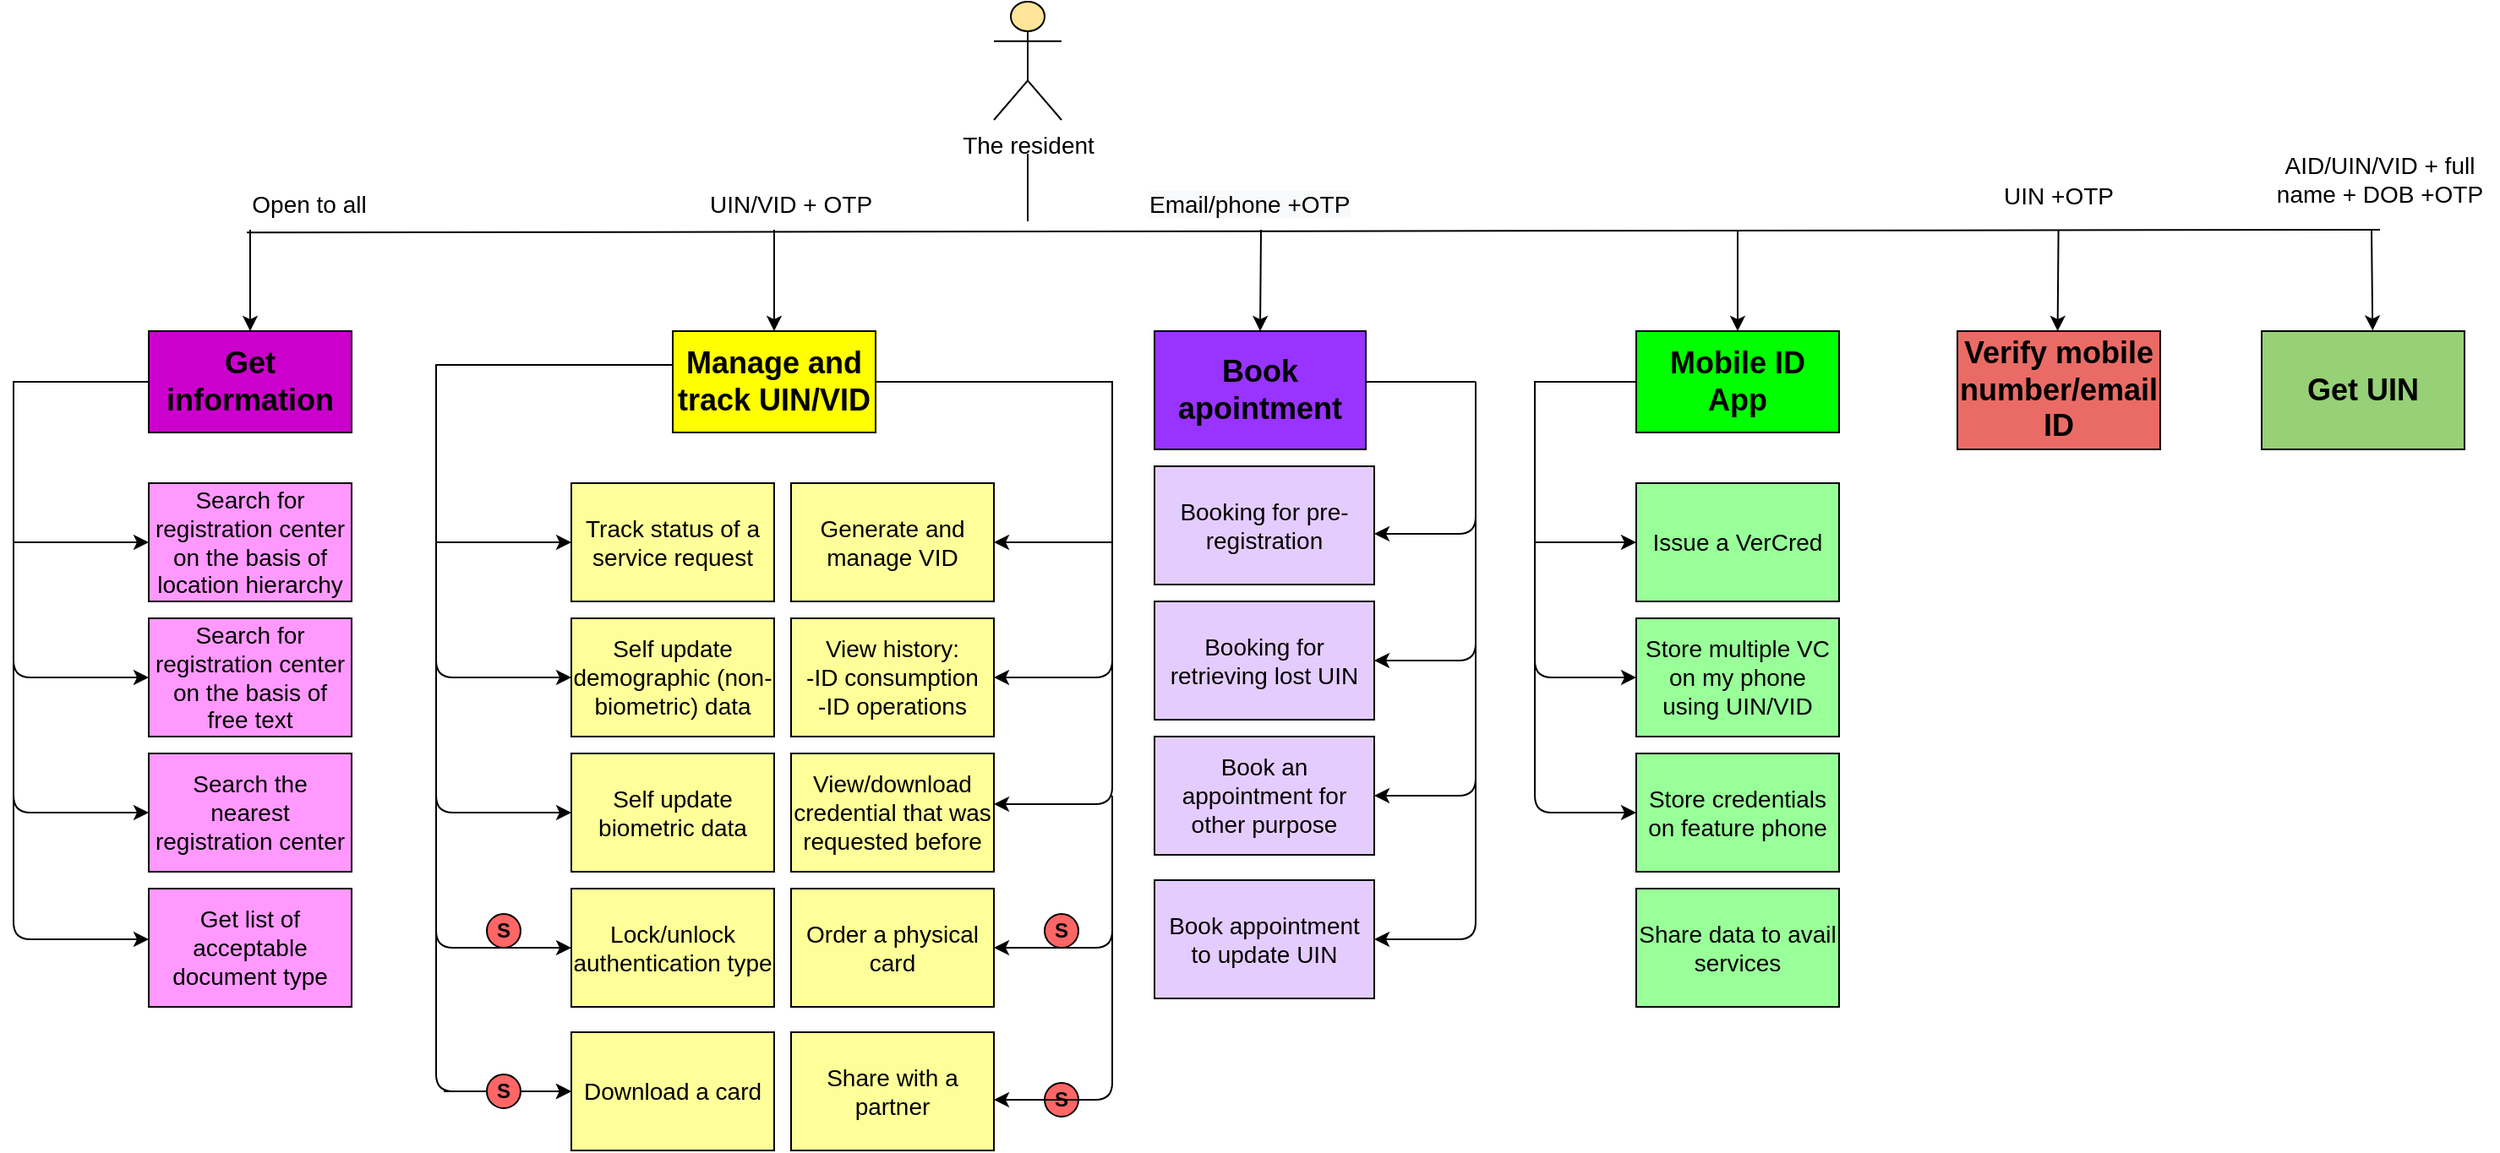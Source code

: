 <mxfile version="17.4.6" type="github">
  <diagram id="dEXIUP95ZJAFLUqkLwBl" name="Page-1">
    <mxGraphModel dx="1893" dy="750" grid="1" gridSize="10" guides="1" tooltips="1" connect="1" arrows="1" fold="1" page="1" pageScale="1" pageWidth="850" pageHeight="1100" math="0" shadow="0">
      <root>
        <mxCell id="0" />
        <mxCell id="1" parent="0" />
        <mxCell id="zicEtTvAGqRQbUWTRc4T-1" value="&lt;font style=&quot;font-size: 14px&quot;&gt;The resident&lt;/font&gt;" style="shape=umlActor;verticalLabelPosition=bottom;labelBackgroundColor=#ffffff;verticalAlign=top;html=1;outlineConnect=0;fillColor=#FFE599;strokeColor=#000000;" parent="1" vertex="1">
          <mxGeometry x="810" y="20" width="40" height="70" as="geometry" />
        </mxCell>
        <mxCell id="zicEtTvAGqRQbUWTRc4T-2" value="" style="endArrow=none;html=1;" parent="1" edge="1">
          <mxGeometry width="50" height="50" relative="1" as="geometry">
            <mxPoint x="830" y="150.0" as="sourcePoint" />
            <mxPoint x="830" y="110.0" as="targetPoint" />
            <Array as="points">
              <mxPoint x="830" y="130" />
            </Array>
          </mxGeometry>
        </mxCell>
        <mxCell id="zicEtTvAGqRQbUWTRc4T-3" value="" style="endArrow=none;html=1;exitX=0.164;exitY=1.333;exitDx=0;exitDy=0;exitPerimeter=0;" parent="1" edge="1" source="zicEtTvAGqRQbUWTRc4T-62">
          <mxGeometry width="50" height="50" relative="1" as="geometry">
            <mxPoint x="140" y="155.0" as="sourcePoint" />
            <mxPoint x="1630" y="155" as="targetPoint" />
          </mxGeometry>
        </mxCell>
        <mxCell id="zicEtTvAGqRQbUWTRc4T-4" value="" style="endArrow=classic;html=1;entryX=0.5;entryY=0;entryDx=0;entryDy=0;" parent="1" edge="1">
          <mxGeometry width="50" height="50" relative="1" as="geometry">
            <mxPoint x="370" y="155.0" as="sourcePoint" />
            <mxPoint x="370" y="215" as="targetPoint" />
            <Array as="points">
              <mxPoint x="370" y="195" />
            </Array>
          </mxGeometry>
        </mxCell>
        <mxCell id="zicEtTvAGqRQbUWTRc4T-6" value="" style="endArrow=classic;html=1;" parent="1" target="zicEtTvAGqRQbUWTRc4T-7" edge="1">
          <mxGeometry width="50" height="50" relative="1" as="geometry">
            <mxPoint x="680" y="155.0" as="sourcePoint" />
            <mxPoint x="780" y="205" as="targetPoint" />
            <Array as="points" />
          </mxGeometry>
        </mxCell>
        <mxCell id="zicEtTvAGqRQbUWTRc4T-7" value="&lt;span&gt;&lt;font style=&quot;font-size: 18px&quot;&gt;&lt;b&gt;Manage and track UIN/VID&lt;/b&gt;&lt;/font&gt;&lt;/span&gt;" style="rounded=0;whiteSpace=wrap;html=1;fillColor=#FFFF00;" parent="1" vertex="1">
          <mxGeometry x="620" y="215" width="120" height="60" as="geometry" />
        </mxCell>
        <mxCell id="zicEtTvAGqRQbUWTRc4T-8" value="" style="edgeStyle=orthogonalEdgeStyle;rounded=0;orthogonalLoop=1;jettySize=auto;html=1;entryX=0;entryY=0.5;entryDx=0;entryDy=0;" parent="1" source="zicEtTvAGqRQbUWTRc4T-9" target="zicEtTvAGqRQbUWTRc4T-10" edge="1">
          <mxGeometry relative="1" as="geometry">
            <mxPoint x="230" y="355" as="targetPoint" />
            <Array as="points">
              <mxPoint x="230" y="245" />
              <mxPoint x="230" y="340" />
            </Array>
          </mxGeometry>
        </mxCell>
        <mxCell id="zicEtTvAGqRQbUWTRc4T-9" value="&lt;span&gt;&lt;font style=&quot;font-size: 18px&quot;&gt;&lt;b&gt;Get information&lt;/b&gt;&lt;/font&gt;&lt;/span&gt;" style="rounded=0;whiteSpace=wrap;html=1;fillColor=#CC00CC;" parent="1" vertex="1">
          <mxGeometry x="310" y="215" width="120" height="60" as="geometry" />
        </mxCell>
        <mxCell id="zicEtTvAGqRQbUWTRc4T-10" value="&lt;font style=&quot;font-size: 14px&quot;&gt;Search for registration center on the basis of location hierarchy&lt;/font&gt;" style="rounded=0;whiteSpace=wrap;html=1;fillColor=#FF99FF;" parent="1" vertex="1">
          <mxGeometry x="310" y="305" width="120" height="70" as="geometry" />
        </mxCell>
        <mxCell id="zicEtTvAGqRQbUWTRc4T-11" value="&lt;span&gt;&lt;font style=&quot;font-size: 14px&quot;&gt;Search the nearest registration center&lt;/font&gt;&lt;/span&gt;" style="rounded=0;whiteSpace=wrap;html=1;fillColor=#FF99FF;" parent="1" vertex="1">
          <mxGeometry x="310" y="465" width="120" height="70" as="geometry" />
        </mxCell>
        <mxCell id="zicEtTvAGqRQbUWTRc4T-13" value="&lt;span&gt;&lt;font style=&quot;font-size: 14px&quot;&gt;Download a card&lt;/font&gt;&lt;/span&gt;" style="rounded=0;whiteSpace=wrap;html=1;fillColor=#FFFF99;" parent="1" vertex="1">
          <mxGeometry x="560" y="630" width="120" height="70" as="geometry" />
        </mxCell>
        <mxCell id="zicEtTvAGqRQbUWTRc4T-14" value="&lt;font style=&quot;font-size: 14px&quot;&gt;Search for registration center on the basis of free text&lt;/font&gt;" style="rounded=0;whiteSpace=wrap;html=1;fillColor=#FF99FF;" parent="1" vertex="1">
          <mxGeometry x="310" y="385" width="120" height="70" as="geometry" />
        </mxCell>
        <mxCell id="zicEtTvAGqRQbUWTRc4T-15" value="&lt;span&gt;&lt;font style=&quot;font-size: 14px&quot;&gt;Get list of acceptable document type&lt;/font&gt;&lt;/span&gt;" style="rounded=0;whiteSpace=wrap;html=1;fillColor=#FF99FF;" parent="1" vertex="1">
          <mxGeometry x="310" y="545" width="120" height="70" as="geometry" />
        </mxCell>
        <mxCell id="zicEtTvAGqRQbUWTRc4T-16" value="&lt;span&gt;&lt;font style=&quot;font-size: 14px&quot;&gt;Order a physical card&lt;/font&gt;&lt;/span&gt;" style="rounded=0;whiteSpace=wrap;html=1;fillColor=#FFFF99;" parent="1" vertex="1">
          <mxGeometry x="690" y="545" width="120" height="70" as="geometry" />
        </mxCell>
        <mxCell id="zicEtTvAGqRQbUWTRc4T-17" value="" style="endArrow=classic;html=1;entryX=0;entryY=0.5;entryDx=0;entryDy=0;" parent="1" target="zicEtTvAGqRQbUWTRc4T-14" edge="1">
          <mxGeometry width="50" height="50" relative="1" as="geometry">
            <mxPoint x="230.0" y="325" as="sourcePoint" />
            <mxPoint x="470" y="385" as="targetPoint" />
            <Array as="points">
              <mxPoint x="230" y="420" />
            </Array>
          </mxGeometry>
        </mxCell>
        <mxCell id="zicEtTvAGqRQbUWTRc4T-18" value="" style="endArrow=classic;html=1;entryX=0;entryY=0.5;entryDx=0;entryDy=0;" parent="1" edge="1">
          <mxGeometry width="50" height="50" relative="1" as="geometry">
            <mxPoint x="230.0" y="405" as="sourcePoint" />
            <mxPoint x="310.0" y="500" as="targetPoint" />
            <Array as="points">
              <mxPoint x="230" y="500" />
            </Array>
          </mxGeometry>
        </mxCell>
        <mxCell id="zicEtTvAGqRQbUWTRc4T-19" value="" style="endArrow=classic;html=1;entryX=0;entryY=0.5;entryDx=0;entryDy=0;" parent="1" edge="1">
          <mxGeometry width="50" height="50" relative="1" as="geometry">
            <mxPoint x="230.0" y="485" as="sourcePoint" />
            <mxPoint x="310.0" y="575" as="targetPoint" />
            <Array as="points">
              <mxPoint x="230" y="575" />
            </Array>
          </mxGeometry>
        </mxCell>
        <mxCell id="zicEtTvAGqRQbUWTRc4T-22" value="" style="endArrow=classic;html=1;entryX=0;entryY=0.5;entryDx=0;entryDy=0;" parent="1" source="zicEtTvAGqRQbUWTRc4T-38" edge="1">
          <mxGeometry width="50" height="50" relative="1" as="geometry">
            <mxPoint x="480" y="570" as="sourcePoint" />
            <mxPoint x="560" y="665" as="targetPoint" />
            <Array as="points">
              <mxPoint x="480" y="665" />
            </Array>
          </mxGeometry>
        </mxCell>
        <mxCell id="zicEtTvAGqRQbUWTRc4T-23" value="&lt;span&gt;&lt;font style=&quot;font-size: 14px&quot;&gt;Share with a partner&lt;/font&gt;&lt;/span&gt;" style="rounded=0;whiteSpace=wrap;html=1;fillColor=#FFFF99;strokeColor=#000000;" parent="1" vertex="1">
          <mxGeometry x="690" y="630" width="120" height="70" as="geometry" />
        </mxCell>
        <mxCell id="zicEtTvAGqRQbUWTRc4T-24" value="&lt;span style=&quot;font-size: 14px&quot;&gt;Track status of a service request&lt;/span&gt;" style="rounded=0;whiteSpace=wrap;html=1;fillColor=#FFFF99;" parent="1" vertex="1">
          <mxGeometry x="560" y="305" width="120" height="70" as="geometry" />
        </mxCell>
        <mxCell id="zicEtTvAGqRQbUWTRc4T-25" value="&lt;span style=&quot;font-size: 14px&quot;&gt;Self update demographic (non-biometric) data&lt;/span&gt;" style="rounded=0;whiteSpace=wrap;html=1;fillColor=#FFFF99;strokeColor=#000000;" parent="1" vertex="1">
          <mxGeometry x="560" y="385" width="120" height="70" as="geometry" />
        </mxCell>
        <mxCell id="zicEtTvAGqRQbUWTRc4T-26" value="&lt;span style=&quot;font-size: 14px&quot;&gt;Self update biometric data&lt;/span&gt;&lt;span&gt;&lt;font&gt;&lt;br&gt;&lt;/font&gt;&lt;/span&gt;" style="rounded=0;whiteSpace=wrap;html=1;fillColor=#FFFF99;" parent="1" vertex="1">
          <mxGeometry x="560" y="465" width="120" height="70" as="geometry" />
        </mxCell>
        <mxCell id="zicEtTvAGqRQbUWTRc4T-27" value="" style="endArrow=classic;html=1;entryX=0;entryY=0.5;entryDx=0;entryDy=0;" parent="1" edge="1">
          <mxGeometry width="50" height="50" relative="1" as="geometry">
            <mxPoint x="480" y="325" as="sourcePoint" />
            <mxPoint x="560" y="420" as="targetPoint" />
            <Array as="points">
              <mxPoint x="480" y="420" />
            </Array>
          </mxGeometry>
        </mxCell>
        <mxCell id="zicEtTvAGqRQbUWTRc4T-28" value="" style="endArrow=classic;html=1;entryX=0;entryY=0.5;entryDx=0;entryDy=0;" parent="1" edge="1">
          <mxGeometry width="50" height="50" relative="1" as="geometry">
            <mxPoint x="480" y="405" as="sourcePoint" />
            <mxPoint x="560" y="500" as="targetPoint" />
            <Array as="points">
              <mxPoint x="480" y="500" />
            </Array>
          </mxGeometry>
        </mxCell>
        <mxCell id="zicEtTvAGqRQbUWTRc4T-29" value="&lt;span style=&quot;font-size: 14px&quot;&gt;Generate and manage VID&lt;/span&gt;" style="rounded=0;whiteSpace=wrap;html=1;fillColor=#FFFF99;" parent="1" vertex="1">
          <mxGeometry x="690" y="305" width="120" height="70" as="geometry" />
        </mxCell>
        <mxCell id="zicEtTvAGqRQbUWTRc4T-30" value="&lt;span&gt;&lt;font style=&quot;font-size: 14px&quot;&gt;View history:&lt;br&gt;-ID consumption&lt;br&gt;-ID operations&lt;br&gt;&lt;/font&gt;&lt;/span&gt;" style="rounded=0;whiteSpace=wrap;html=1;fillColor=#FFFF99;" parent="1" vertex="1">
          <mxGeometry x="690" y="385" width="120" height="70" as="geometry" />
        </mxCell>
        <mxCell id="zicEtTvAGqRQbUWTRc4T-31" value="" style="edgeStyle=orthogonalEdgeStyle;rounded=0;orthogonalLoop=1;jettySize=auto;html=1;exitX=1;exitY=0.5;exitDx=0;exitDy=0;entryX=1;entryY=0.5;entryDx=0;entryDy=0;" parent="1" source="zicEtTvAGqRQbUWTRc4T-7" target="zicEtTvAGqRQbUWTRc4T-29" edge="1">
          <mxGeometry relative="1" as="geometry">
            <mxPoint x="570" y="255" as="sourcePoint" />
            <mxPoint x="830" y="350" as="targetPoint" />
            <Array as="points">
              <mxPoint x="880" y="245" />
              <mxPoint x="880" y="340" />
            </Array>
          </mxGeometry>
        </mxCell>
        <mxCell id="zicEtTvAGqRQbUWTRc4T-32" value="" style="endArrow=classic;html=1;" parent="1" edge="1">
          <mxGeometry width="50" height="50" relative="1" as="geometry">
            <mxPoint x="880" y="405" as="sourcePoint" />
            <mxPoint x="810" y="495" as="targetPoint" />
            <Array as="points">
              <mxPoint x="880" y="495" />
            </Array>
          </mxGeometry>
        </mxCell>
        <mxCell id="zicEtTvAGqRQbUWTRc4T-33" value="&lt;b&gt;S&lt;/b&gt;" style="ellipse;whiteSpace=wrap;html=1;aspect=fixed;fillColor=#FF6666;" parent="1" vertex="1">
          <mxGeometry x="840" y="560" width="20" height="20" as="geometry" />
        </mxCell>
        <mxCell id="zicEtTvAGqRQbUWTRc4T-34" value="&lt;b&gt;S&lt;/b&gt;" style="ellipse;whiteSpace=wrap;html=1;aspect=fixed;fillColor=#FF6666;" parent="1" vertex="1">
          <mxGeometry x="840" y="660" width="20" height="20" as="geometry" />
        </mxCell>
        <mxCell id="zicEtTvAGqRQbUWTRc4T-35" value="" style="endArrow=classic;html=1;entryX=0;entryY=0.5;entryDx=0;entryDy=0;" parent="1" edge="1">
          <mxGeometry width="50" height="50" relative="1" as="geometry">
            <mxPoint x="480" y="570" as="sourcePoint" />
            <mxPoint x="560" y="665" as="targetPoint" />
            <Array as="points">
              <mxPoint x="480" y="665" />
            </Array>
          </mxGeometry>
        </mxCell>
        <mxCell id="zicEtTvAGqRQbUWTRc4T-36" value="" style="endArrow=classic;html=1;entryX=1;entryY=0.5;entryDx=0;entryDy=0;" parent="1" target="zicEtTvAGqRQbUWTRc4T-30" edge="1">
          <mxGeometry width="50" height="50" relative="1" as="geometry">
            <mxPoint x="880" y="335" as="sourcePoint" />
            <mxPoint x="819.659" y="422.131" as="targetPoint" />
            <Array as="points">
              <mxPoint x="880" y="420" />
            </Array>
          </mxGeometry>
        </mxCell>
        <mxCell id="zicEtTvAGqRQbUWTRc4T-38" value="&lt;b&gt;S&lt;/b&gt;" style="ellipse;whiteSpace=wrap;html=1;aspect=fixed;fillColor=#FF6666;" parent="1" vertex="1">
          <mxGeometry x="510" y="655" width="20" height="20" as="geometry" />
        </mxCell>
        <mxCell id="zicEtTvAGqRQbUWTRc4T-39" value="&lt;span&gt;&lt;font style=&quot;font-size: 18px&quot;&gt;&lt;b&gt;Book apointment&lt;/b&gt;&lt;/font&gt;&lt;/span&gt;" style="rounded=0;whiteSpace=wrap;html=1;fillColor=#9933FF;" parent="1" vertex="1">
          <mxGeometry x="905" y="215" width="125" height="70" as="geometry" />
        </mxCell>
        <mxCell id="zicEtTvAGqRQbUWTRc4T-40" value="&lt;span style=&quot;font-size: 14px&quot;&gt;Booking for retrieving lost UIN&lt;/span&gt;" style="rounded=0;whiteSpace=wrap;html=1;fillColor=#E5CCFF;" parent="1" vertex="1">
          <mxGeometry x="905" y="375" width="130" height="70" as="geometry" />
        </mxCell>
        <mxCell id="zicEtTvAGqRQbUWTRc4T-41" value="&lt;span&gt;&lt;font style=&quot;font-size: 14px&quot;&gt;Book an appointment for other purpose&lt;/font&gt;&lt;/span&gt;" style="rounded=0;whiteSpace=wrap;html=1;fillColor=#E5CCFF;" parent="1" vertex="1">
          <mxGeometry x="905" y="455" width="130" height="70" as="geometry" />
        </mxCell>
        <mxCell id="zicEtTvAGqRQbUWTRc4T-42" value="&lt;span style=&quot;font-size: 14px&quot;&gt;Booking for pre-registration&lt;/span&gt;" style="rounded=0;whiteSpace=wrap;html=1;fillColor=#E5CCFF;" parent="1" vertex="1">
          <mxGeometry x="905" y="295" width="130" height="70" as="geometry" />
        </mxCell>
        <mxCell id="zicEtTvAGqRQbUWTRc4T-43" value="" style="endArrow=classic;html=1;" parent="1" edge="1">
          <mxGeometry width="50" height="50" relative="1" as="geometry">
            <mxPoint x="1095" y="245" as="sourcePoint" />
            <mxPoint x="1035" y="335" as="targetPoint" />
            <Array as="points">
              <mxPoint x="1095" y="335" />
            </Array>
          </mxGeometry>
        </mxCell>
        <mxCell id="zicEtTvAGqRQbUWTRc4T-44" value="" style="endArrow=classic;html=1;entryX=1;entryY=0.5;entryDx=0;entryDy=0;" parent="1" target="zicEtTvAGqRQbUWTRc4T-40" edge="1">
          <mxGeometry width="50" height="50" relative="1" as="geometry">
            <mxPoint x="1095.0" y="315" as="sourcePoint" />
            <mxPoint x="1025" y="405" as="targetPoint" />
            <Array as="points">
              <mxPoint x="1095" y="410" />
            </Array>
          </mxGeometry>
        </mxCell>
        <mxCell id="zicEtTvAGqRQbUWTRc4T-45" value="" style="endArrow=classic;html=1;" parent="1" edge="1">
          <mxGeometry width="50" height="50" relative="1" as="geometry">
            <mxPoint x="1095.0" y="385" as="sourcePoint" />
            <mxPoint x="1035" y="490" as="targetPoint" />
            <Array as="points">
              <mxPoint x="1095" y="490" />
            </Array>
          </mxGeometry>
        </mxCell>
        <mxCell id="zicEtTvAGqRQbUWTRc4T-46" value="" style="endArrow=none;html=1;" parent="1" edge="1">
          <mxGeometry width="50" height="50" relative="1" as="geometry">
            <mxPoint x="1030" y="245" as="sourcePoint" />
            <mxPoint x="1095" y="245" as="targetPoint" />
          </mxGeometry>
        </mxCell>
        <mxCell id="zicEtTvAGqRQbUWTRc4T-47" value="&lt;span style=&quot;font-size: 18px&quot;&gt;&lt;b&gt;Verify mobile number/email ID&lt;/b&gt;&lt;/span&gt;" style="rounded=0;whiteSpace=wrap;html=1;fillColor=#EA6B66;" parent="1" vertex="1">
          <mxGeometry x="1380" y="215" width="120" height="70" as="geometry" />
        </mxCell>
        <mxCell id="zicEtTvAGqRQbUWTRc4T-48" value="" style="endArrow=classic;html=1;entryX=0.5;entryY=0;entryDx=0;entryDy=0;" parent="1" edge="1">
          <mxGeometry width="50" height="50" relative="1" as="geometry">
            <mxPoint x="1439.79" y="155.0" as="sourcePoint" />
            <mxPoint x="1439.29" y="215" as="targetPoint" />
          </mxGeometry>
        </mxCell>
        <mxCell id="zicEtTvAGqRQbUWTRc4T-49" value="&lt;span style=&quot;font-size: 18px&quot;&gt;&lt;b&gt;Get UIN&lt;/b&gt;&lt;/span&gt;" style="rounded=0;whiteSpace=wrap;html=1;fillColor=#97D077;" parent="1" vertex="1">
          <mxGeometry x="1560" y="215" width="120" height="70" as="geometry" />
        </mxCell>
        <mxCell id="zicEtTvAGqRQbUWTRc4T-50" value="" style="endArrow=classic;html=1;entryX=0.547;entryY=-0.005;entryDx=0;entryDy=0;entryPerimeter=0;" parent="1" target="zicEtTvAGqRQbUWTRc4T-49" edge="1">
          <mxGeometry width="50" height="50" relative="1" as="geometry">
            <mxPoint x="1625" y="155.0" as="sourcePoint" />
            <mxPoint x="1629.29" y="215" as="targetPoint" />
          </mxGeometry>
        </mxCell>
        <mxCell id="zicEtTvAGqRQbUWTRc4T-51" value="" style="edgeStyle=orthogonalEdgeStyle;rounded=0;orthogonalLoop=1;jettySize=auto;html=1;entryX=0;entryY=0.5;entryDx=0;entryDy=0;" parent="1" target="zicEtTvAGqRQbUWTRc4T-24" edge="1">
          <mxGeometry relative="1" as="geometry">
            <mxPoint x="620" y="330" as="targetPoint" />
            <Array as="points">
              <mxPoint x="480" y="235" />
              <mxPoint x="480" y="340" />
            </Array>
            <mxPoint x="620" y="235" as="sourcePoint" />
          </mxGeometry>
        </mxCell>
        <mxCell id="zicEtTvAGqRQbUWTRc4T-52" value="&lt;b&gt;S&lt;/b&gt;" style="ellipse;whiteSpace=wrap;html=1;aspect=fixed;fillColor=#FF6666;" parent="1" vertex="1">
          <mxGeometry x="510" y="560" width="20" height="20" as="geometry" />
        </mxCell>
        <mxCell id="zicEtTvAGqRQbUWTRc4T-53" value="&lt;span style=&quot;font-size: 14px&quot;&gt;View/download credential that was requested before&lt;/span&gt;" style="rounded=0;whiteSpace=wrap;html=1;fillColor=#FFFF99;" parent="1" vertex="1">
          <mxGeometry x="690" y="465" width="120" height="70" as="geometry" />
        </mxCell>
        <mxCell id="zicEtTvAGqRQbUWTRc4T-54" value="&lt;span style=&quot;font-size: 14px&quot;&gt;Lock/unlock authentication type&lt;/span&gt;" style="rounded=0;whiteSpace=wrap;html=1;fillColor=#FFFF99;" parent="1" vertex="1">
          <mxGeometry x="560" y="545" width="120" height="70" as="geometry" />
        </mxCell>
        <mxCell id="zicEtTvAGqRQbUWTRc4T-56" value="&lt;font style=&quot;font-size: 14px&quot;&gt;AID/UIN/VID + full name + DOB +OTP&lt;/font&gt;" style="text;html=1;strokeColor=none;fillColor=none;align=center;verticalAlign=middle;whiteSpace=wrap;rounded=0;" parent="1" vertex="1">
          <mxGeometry x="1560" y="115" width="140" height="20" as="geometry" />
        </mxCell>
        <mxCell id="zicEtTvAGqRQbUWTRc4T-57" value="&lt;font style=&quot;font-size: 14px&quot;&gt;UIN/VID + OTP&lt;/font&gt;" style="text;html=1;strokeColor=none;fillColor=none;align=center;verticalAlign=middle;whiteSpace=wrap;rounded=0;" parent="1" vertex="1">
          <mxGeometry x="620" y="130" width="140" height="20" as="geometry" />
        </mxCell>
        <mxCell id="zicEtTvAGqRQbUWTRc4T-58" value="&lt;font style=&quot;font-size: 14px&quot;&gt;UIN +OTP&lt;/font&gt;" style="text;html=1;strokeColor=none;fillColor=none;align=center;verticalAlign=middle;whiteSpace=wrap;rounded=0;" parent="1" vertex="1">
          <mxGeometry x="1395" y="125" width="90" height="20" as="geometry" />
        </mxCell>
        <mxCell id="zicEtTvAGqRQbUWTRc4T-59" value="" style="endArrow=classic;html=1;entryX=0.5;entryY=0;entryDx=0;entryDy=0;" parent="1" target="zicEtTvAGqRQbUWTRc4T-39" edge="1">
          <mxGeometry width="50" height="50" relative="1" as="geometry">
            <mxPoint x="968" y="155.0" as="sourcePoint" />
            <mxPoint x="935" y="415" as="targetPoint" />
          </mxGeometry>
        </mxCell>
        <mxCell id="zicEtTvAGqRQbUWTRc4T-60" value="&lt;!--StartFragment--&gt;&lt;span style=&quot;font-family: Helvetica; font-size: 14px; font-style: normal; font-variant-ligatures: normal; font-variant-caps: normal; font-weight: 400; letter-spacing: normal; orphans: 2; text-align: center; text-indent: 0px; text-transform: none; widows: 2; word-spacing: 0px; -webkit-text-stroke-width: 0px; background-color: rgb(248, 249, 250); text-decoration-style: initial; text-decoration-color: initial; float: none; display: inline !important;&quot;&gt;Email/phone +OTP&lt;/span&gt;&lt;!--EndFragment--&gt;" style="text;whiteSpace=wrap;html=1;" parent="1" vertex="1">
          <mxGeometry x="900" y="125" width="140" height="30" as="geometry" />
        </mxCell>
        <mxCell id="zicEtTvAGqRQbUWTRc4T-62" value="&lt;font style=&quot;font-size: 14px&quot;&gt;Open to all&lt;/font&gt;" style="text;html=1;strokeColor=none;fillColor=none;align=center;verticalAlign=middle;whiteSpace=wrap;rounded=0;" parent="1" vertex="1">
          <mxGeometry x="350" y="130" width="110" height="20" as="geometry" />
        </mxCell>
        <mxCell id="zicEtTvAGqRQbUWTRc4T-63" value="" style="endArrow=classic;html=1;entryX=0;entryY=0.5;entryDx=0;entryDy=0;" parent="1" edge="1">
          <mxGeometry width="50" height="50" relative="1" as="geometry">
            <mxPoint x="480" y="485" as="sourcePoint" />
            <mxPoint x="560" y="580" as="targetPoint" />
            <Array as="points">
              <mxPoint x="480" y="580" />
            </Array>
          </mxGeometry>
        </mxCell>
        <mxCell id="zicEtTvAGqRQbUWTRc4T-64" value="" style="endArrow=classic;html=1;entryX=1;entryY=0.5;entryDx=0;entryDy=0;" parent="1" target="zicEtTvAGqRQbUWTRc4T-16" edge="1">
          <mxGeometry width="50" height="50" relative="1" as="geometry">
            <mxPoint x="880" y="490" as="sourcePoint" />
            <mxPoint x="960" y="585" as="targetPoint" />
            <Array as="points">
              <mxPoint x="880" y="580" />
            </Array>
          </mxGeometry>
        </mxCell>
        <mxCell id="zicEtTvAGqRQbUWTRc4T-65" value="" style="endArrow=classic;html=1;entryX=0.5;entryY=0;entryDx=0;entryDy=0;entryPerimeter=0;" parent="1" target="zicEtTvAGqRQbUWTRc4T-66" edge="1">
          <mxGeometry width="50" height="50" relative="1" as="geometry">
            <mxPoint x="1250" y="155" as="sourcePoint" />
            <mxPoint x="1240" y="205" as="targetPoint" />
          </mxGeometry>
        </mxCell>
        <mxCell id="zicEtTvAGqRQbUWTRc4T-66" value="&lt;span&gt;&lt;font style=&quot;font-size: 18px&quot;&gt;&lt;b&gt;Mobile ID App&lt;/b&gt;&lt;/font&gt;&lt;/span&gt;" style="rounded=0;whiteSpace=wrap;html=1;fillColor=#00FF00;" parent="1" vertex="1">
          <mxGeometry x="1190" y="215" width="120" height="60" as="geometry" />
        </mxCell>
        <mxCell id="zicEtTvAGqRQbUWTRc4T-67" value="&lt;span style=&quot;font-size: 14px&quot;&gt;Issue a VerCred&lt;/span&gt;" style="rounded=0;whiteSpace=wrap;html=1;fillColor=#99FF99;" parent="1" vertex="1">
          <mxGeometry x="1190" y="305" width="120" height="70" as="geometry" />
        </mxCell>
        <mxCell id="zicEtTvAGqRQbUWTRc4T-68" value="&lt;span style=&quot;font-size: 14px&quot;&gt;Store multiple VC on my phone using UIN/VID&lt;/span&gt;" style="rounded=0;whiteSpace=wrap;html=1;fillColor=#99FF99;" parent="1" vertex="1">
          <mxGeometry x="1190" y="385" width="120" height="70" as="geometry" />
        </mxCell>
        <mxCell id="zicEtTvAGqRQbUWTRc4T-69" value="" style="endArrow=classic;html=1;entryX=0;entryY=0.5;entryDx=0;entryDy=0;" parent="1" edge="1">
          <mxGeometry width="50" height="50" relative="1" as="geometry">
            <mxPoint x="1130" y="315" as="sourcePoint" />
            <mxPoint x="1190" y="420" as="targetPoint" />
            <Array as="points">
              <mxPoint x="1130" y="365" />
              <mxPoint x="1130" y="420" />
            </Array>
          </mxGeometry>
        </mxCell>
        <mxCell id="zicEtTvAGqRQbUWTRc4T-70" value="" style="edgeStyle=orthogonalEdgeStyle;rounded=0;orthogonalLoop=1;jettySize=auto;html=1;entryX=0;entryY=0.5;entryDx=0;entryDy=0;exitX=0;exitY=0.5;exitDx=0;exitDy=0;" parent="1" source="zicEtTvAGqRQbUWTRc4T-66" edge="1">
          <mxGeometry relative="1" as="geometry">
            <mxPoint x="1180" y="245" as="sourcePoint" />
            <mxPoint x="1190" y="340" as="targetPoint" />
            <Array as="points">
              <mxPoint x="1130" y="245" />
              <mxPoint x="1130" y="340" />
            </Array>
          </mxGeometry>
        </mxCell>
        <mxCell id="zicEtTvAGqRQbUWTRc4T-71" value="&lt;span style=&quot;font-size: 14px&quot;&gt;Store credentials on feature phone&lt;/span&gt;" style="rounded=0;whiteSpace=wrap;html=1;fillColor=#99FF99;" parent="1" vertex="1">
          <mxGeometry x="1190" y="465" width="120" height="70" as="geometry" />
        </mxCell>
        <mxCell id="zicEtTvAGqRQbUWTRc4T-72" value="&lt;span style=&quot;font-size: 14px&quot;&gt;Share data to avail services&lt;/span&gt;" style="rounded=0;whiteSpace=wrap;html=1;fillColor=#99FF99;" parent="1" vertex="1">
          <mxGeometry x="1190" y="545" width="120" height="70" as="geometry" />
        </mxCell>
        <mxCell id="zicEtTvAGqRQbUWTRc4T-73" value="" style="endArrow=classic;html=1;entryX=0;entryY=0.5;entryDx=0;entryDy=0;" parent="1" edge="1">
          <mxGeometry width="50" height="50" relative="1" as="geometry">
            <mxPoint x="1130" y="395" as="sourcePoint" />
            <mxPoint x="1190" y="500" as="targetPoint" />
            <Array as="points">
              <mxPoint x="1130" y="445" />
              <mxPoint x="1130" y="500" />
            </Array>
          </mxGeometry>
        </mxCell>
        <mxCell id="0qyEbmMXJaqtUzqyzg71-1" value="" style="endArrow=classic;html=1;entryX=1;entryY=0.5;entryDx=0;entryDy=0;" edge="1" parent="1">
          <mxGeometry width="50" height="50" relative="1" as="geometry">
            <mxPoint x="880" y="560" as="sourcePoint" />
            <mxPoint x="810" y="670" as="targetPoint" />
            <Array as="points">
              <mxPoint x="880" y="670" />
            </Array>
          </mxGeometry>
        </mxCell>
        <mxCell id="0qyEbmMXJaqtUzqyzg71-2" value="" style="endArrow=classic;html=1;" edge="1" parent="1">
          <mxGeometry width="50" height="50" relative="1" as="geometry">
            <mxPoint x="1095.0" y="470" as="sourcePoint" />
            <mxPoint x="1035" y="575" as="targetPoint" />
            <Array as="points">
              <mxPoint x="1095" y="575" />
            </Array>
          </mxGeometry>
        </mxCell>
        <mxCell id="0qyEbmMXJaqtUzqyzg71-3" value="&lt;span style=&quot;font-size: 14px&quot;&gt;Book appointment to update UIN&lt;/span&gt;" style="rounded=0;whiteSpace=wrap;html=1;fillColor=#E5CCFF;" vertex="1" parent="1">
          <mxGeometry x="905" y="540" width="130" height="70" as="geometry" />
        </mxCell>
      </root>
    </mxGraphModel>
  </diagram>
</mxfile>
